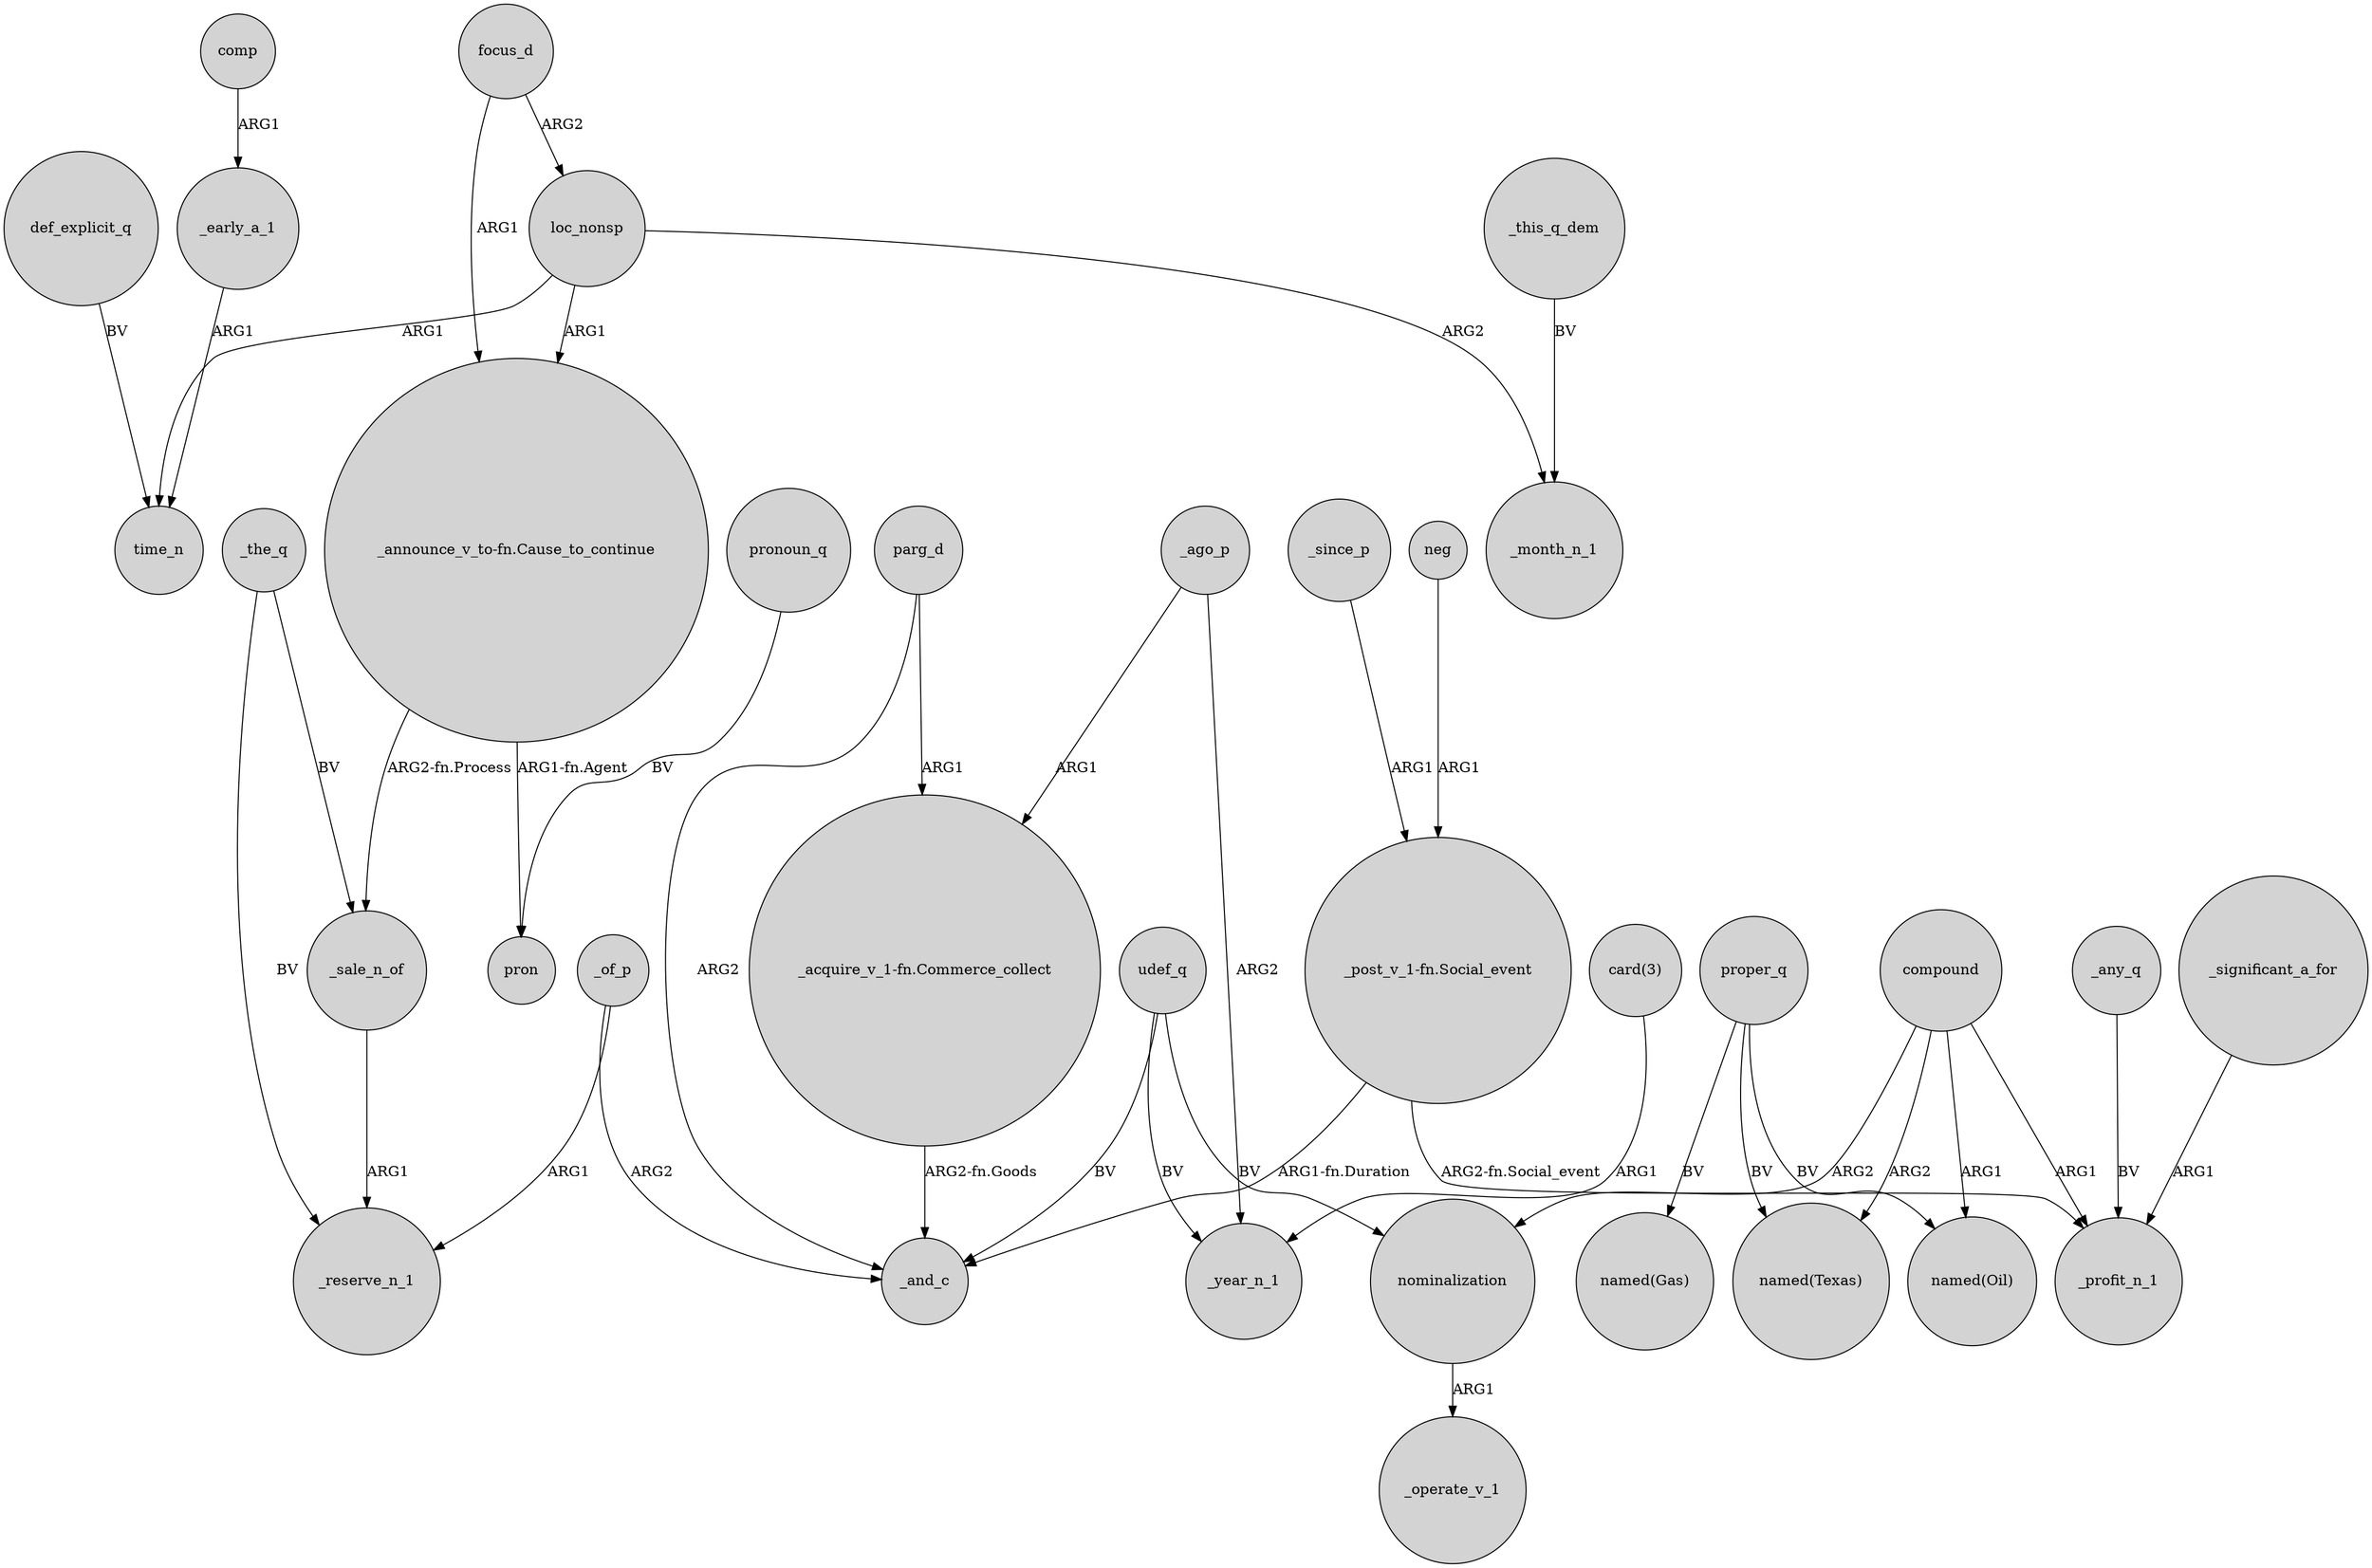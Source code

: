 digraph {
	node [shape=circle style=filled]
	_early_a_1 -> time_n [label=ARG1]
	proper_q -> "named(Texas)" [label=BV]
	"_announce_v_to-fn.Cause_to_continue" -> pron [label="ARG1-fn.Agent"]
	_of_p -> _and_c [label=ARG2]
	_the_q -> _reserve_n_1 [label=BV]
	loc_nonsp -> "_announce_v_to-fn.Cause_to_continue" [label=ARG1]
	proper_q -> "named(Gas)" [label=BV]
	udef_q -> nominalization [label=BV]
	_of_p -> _reserve_n_1 [label=ARG1]
	compound -> "named(Texas)" [label=ARG2]
	nominalization -> _operate_v_1 [label=ARG1]
	comp -> _early_a_1 [label=ARG1]
	focus_d -> loc_nonsp [label=ARG2]
	udef_q -> _and_c [label=BV]
	"_post_v_1-fn.Social_event" -> _and_c [label="ARG1-fn.Duration"]
	"card(3)" -> _year_n_1 [label=ARG1]
	focus_d -> "_announce_v_to-fn.Cause_to_continue" [label=ARG1]
	compound -> nominalization [label=ARG2]
	loc_nonsp -> _month_n_1 [label=ARG2]
	pronoun_q -> pron [label=BV]
	_any_q -> _profit_n_1 [label=BV]
	compound -> _profit_n_1 [label=ARG1]
	compound -> "named(Oil)" [label=ARG1]
	_since_p -> "_post_v_1-fn.Social_event" [label=ARG1]
	loc_nonsp -> time_n [label=ARG1]
	_this_q_dem -> _month_n_1 [label=BV]
	parg_d -> _and_c [label=ARG2]
	parg_d -> "_acquire_v_1-fn.Commerce_collect" [label=ARG1]
	neg -> "_post_v_1-fn.Social_event" [label=ARG1]
	_significant_a_for -> _profit_n_1 [label=ARG1]
	_ago_p -> _year_n_1 [label=ARG2]
	def_explicit_q -> time_n [label=BV]
	udef_q -> _year_n_1 [label=BV]
	"_acquire_v_1-fn.Commerce_collect" -> _and_c [label="ARG2-fn.Goods"]
	"_post_v_1-fn.Social_event" -> _profit_n_1 [label="ARG2-fn.Social_event"]
	_ago_p -> "_acquire_v_1-fn.Commerce_collect" [label=ARG1]
	proper_q -> "named(Oil)" [label=BV]
	_the_q -> _sale_n_of [label=BV]
	_sale_n_of -> _reserve_n_1 [label=ARG1]
	"_announce_v_to-fn.Cause_to_continue" -> _sale_n_of [label="ARG2-fn.Process"]
}
